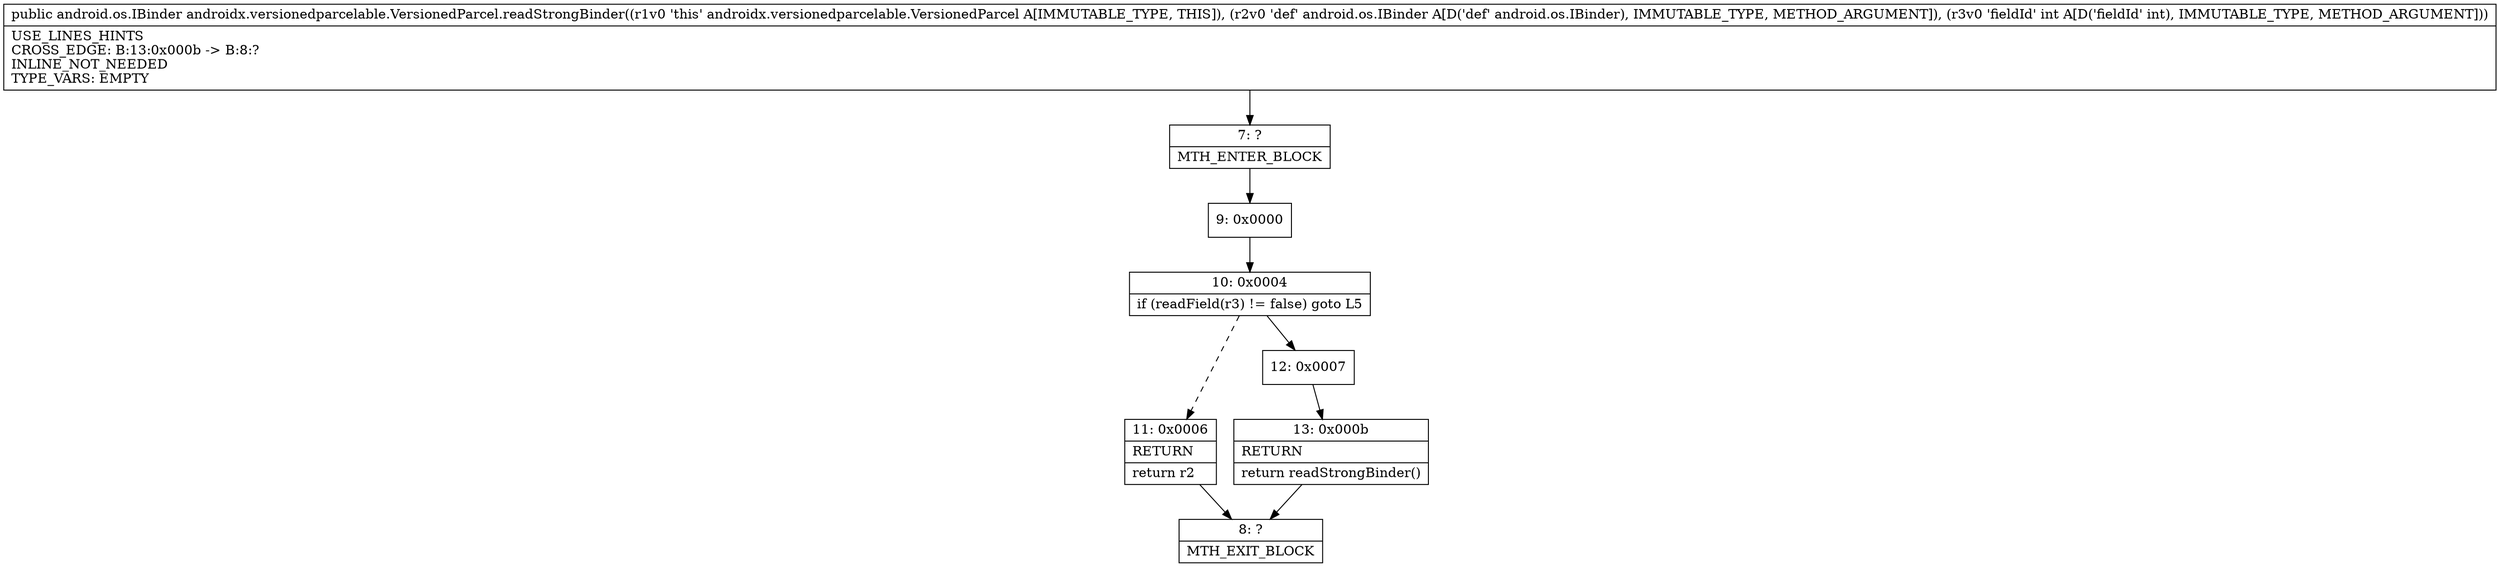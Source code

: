 digraph "CFG forandroidx.versionedparcelable.VersionedParcel.readStrongBinder(Landroid\/os\/IBinder;I)Landroid\/os\/IBinder;" {
Node_7 [shape=record,label="{7\:\ ?|MTH_ENTER_BLOCK\l}"];
Node_9 [shape=record,label="{9\:\ 0x0000}"];
Node_10 [shape=record,label="{10\:\ 0x0004|if (readField(r3) != false) goto L5\l}"];
Node_11 [shape=record,label="{11\:\ 0x0006|RETURN\l|return r2\l}"];
Node_8 [shape=record,label="{8\:\ ?|MTH_EXIT_BLOCK\l}"];
Node_12 [shape=record,label="{12\:\ 0x0007}"];
Node_13 [shape=record,label="{13\:\ 0x000b|RETURN\l|return readStrongBinder()\l}"];
MethodNode[shape=record,label="{public android.os.IBinder androidx.versionedparcelable.VersionedParcel.readStrongBinder((r1v0 'this' androidx.versionedparcelable.VersionedParcel A[IMMUTABLE_TYPE, THIS]), (r2v0 'def' android.os.IBinder A[D('def' android.os.IBinder), IMMUTABLE_TYPE, METHOD_ARGUMENT]), (r3v0 'fieldId' int A[D('fieldId' int), IMMUTABLE_TYPE, METHOD_ARGUMENT]))  | USE_LINES_HINTS\lCROSS_EDGE: B:13:0x000b \-\> B:8:?\lINLINE_NOT_NEEDED\lTYPE_VARS: EMPTY\l}"];
MethodNode -> Node_7;Node_7 -> Node_9;
Node_9 -> Node_10;
Node_10 -> Node_11[style=dashed];
Node_10 -> Node_12;
Node_11 -> Node_8;
Node_12 -> Node_13;
Node_13 -> Node_8;
}

